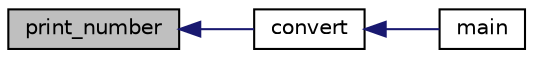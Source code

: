 digraph "print_number"
{
  edge [fontname="Helvetica",fontsize="10",labelfontname="Helvetica",labelfontsize="10"];
  node [fontname="Helvetica",fontsize="10",shape=record];
  rankdir="LR";
  Node19 [label="print_number",height=0.2,width=0.4,color="black", fillcolor="grey75", style="filled", fontcolor="black"];
  Node19 -> Node20 [dir="back",color="midnightblue",fontsize="10",style="solid",fontname="Helvetica"];
  Node20 [label="convert",height=0.2,width=0.4,color="black", fillcolor="white", style="filled",URL="$d2/d32/fibonacci_8_c.html#a0fa464c2e7d41805ac6377c75f6bbce6"];
  Node20 -> Node21 [dir="back",color="midnightblue",fontsize="10",style="solid",fontname="Helvetica"];
  Node21 [label="main",height=0.2,width=0.4,color="black", fillcolor="white", style="filled",URL="$d2/d32/fibonacci_8_c.html#a3c04138a5bfe5d72780bb7e82a18e627"];
}
